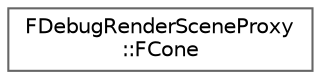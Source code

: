 digraph "Graphical Class Hierarchy"
{
 // INTERACTIVE_SVG=YES
 // LATEX_PDF_SIZE
  bgcolor="transparent";
  edge [fontname=Helvetica,fontsize=10,labelfontname=Helvetica,labelfontsize=10];
  node [fontname=Helvetica,fontsize=10,shape=box,height=0.2,width=0.4];
  rankdir="LR";
  Node0 [id="Node000000",label="FDebugRenderSceneProxy\l::FCone",height=0.2,width=0.4,color="grey40", fillcolor="white", style="filled",URL="$d3/d9d/structFDebugRenderSceneProxy_1_1FCone.html",tooltip=" "];
}
